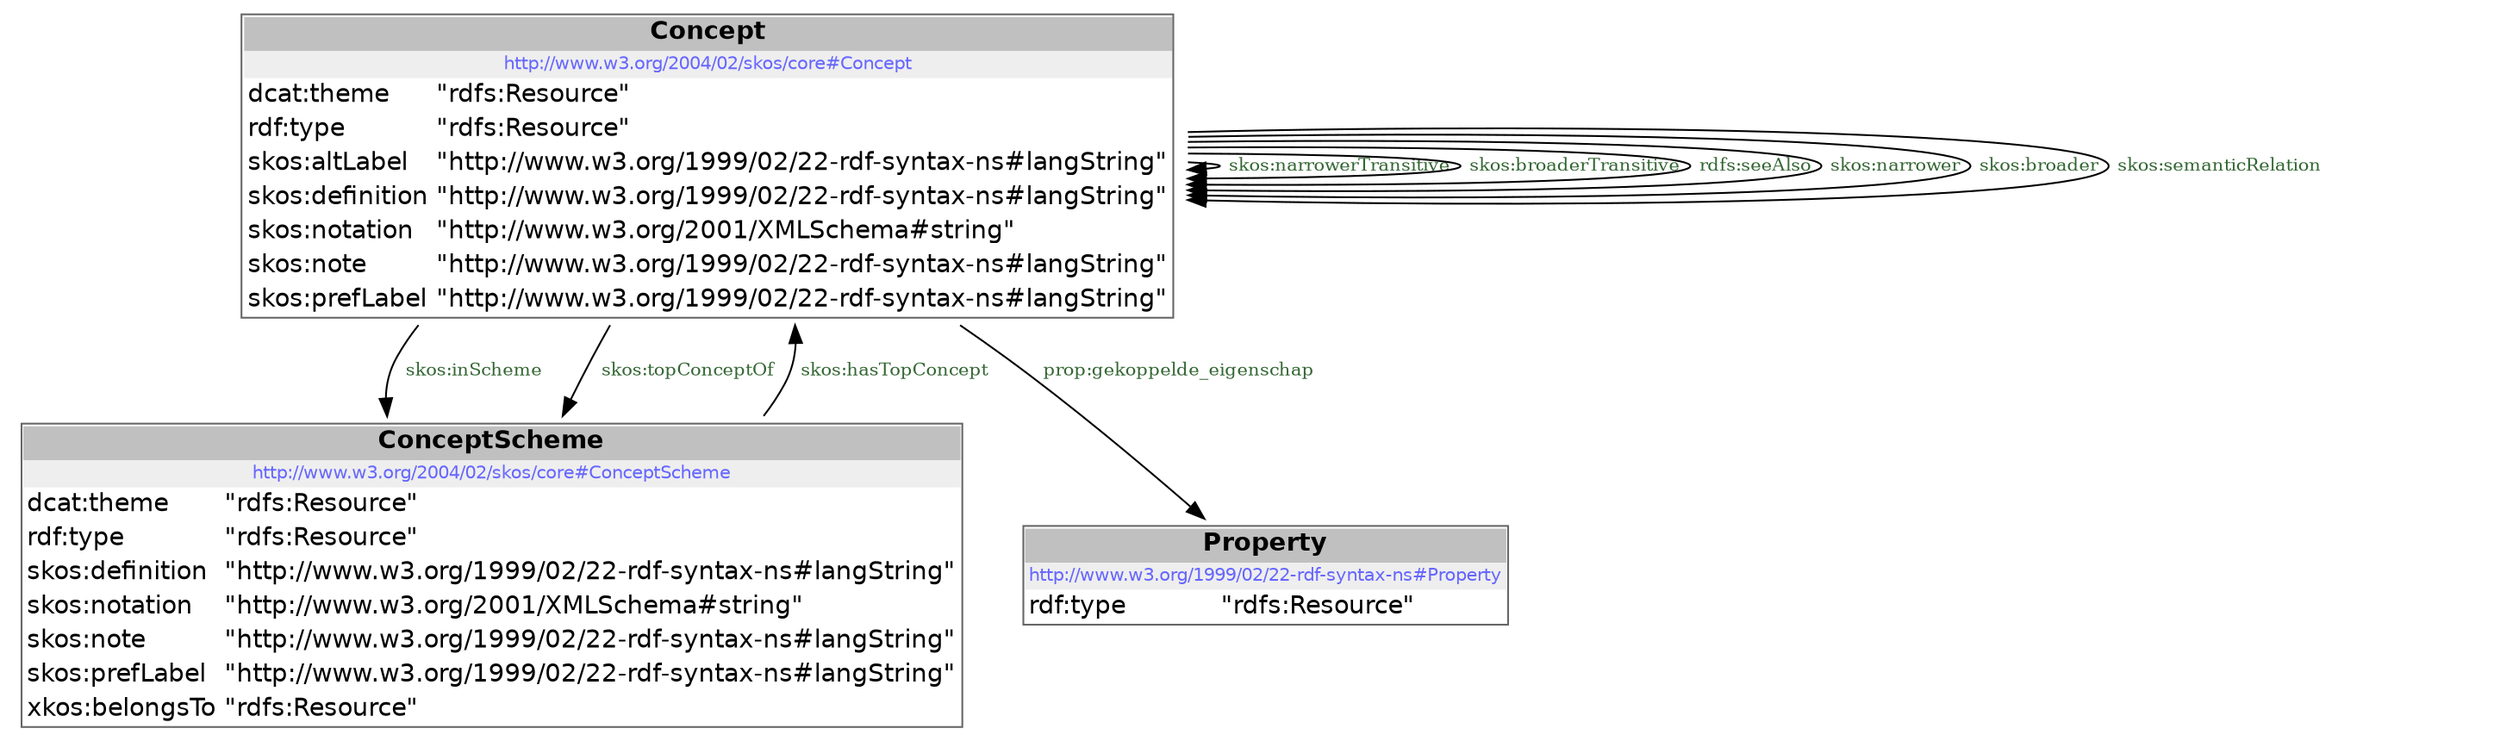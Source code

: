 digraph { 
 node [ fontname="DejaVu Sans" ] ; 
	node0 -> node0 [ color=BLACK, label=< <font point-size='10' color='#336633'>skos:narrowerTransitive</font> > ] ;
	node0 -> node1 [ color=BLACK, label=< <font point-size='10' color='#336633'>skos:inScheme</font> > ] ;
	node0 -> node0 [ color=BLACK, label=< <font point-size='10' color='#336633'>skos:broaderTransitive</font> > ] ;
	node0 -> node0 [ color=BLACK, label=< <font point-size='10' color='#336633'>rdfs:seeAlso</font> > ] ;
	node0 -> node0 [ color=BLACK, label=< <font point-size='10' color='#336633'>skos:narrower</font> > ] ;
	node0 -> node0 [ color=BLACK, label=< <font point-size='10' color='#336633'>skos:broader</font> > ] ;
	node0 -> node1 [ color=BLACK, label=< <font point-size='10' color='#336633'>skos:topConceptOf</font> > ] ;
	node0 -> node2 [ color=BLACK, label=< <font point-size='10' color='#336633'>prop:gekoppelde_eigenschap</font> > ] ;
	node1 -> node0 [ color=BLACK, label=< <font point-size='10' color='#336633'>skos:hasTopConcept</font> > ] ;
	node0 -> node0 [ color=BLACK, label=< <font point-size='10' color='#336633'>skos:semanticRelation</font> > ] ;
# http://www.w3.org/2004/02/skos/core#Concept node0
node0 [ shape=none, color=black label=< <table color='#666666' cellborder='0' cellspacing='0' border='1'><tr><td colspan='2' bgcolor='grey'><B>Concept</B></td></tr><tr><td href='http://www.w3.org/2004/02/skos/core#Concept' bgcolor='#eeeeee' colspan='2'><font point-size='10' color='#6666ff'>http://www.w3.org/2004/02/skos/core#Concept</font></td></tr><tr><td align='left'>dcat:theme</td><td align='left'>&quot;rdfs:Resource&quot;</td></tr><tr><td align='left'>rdf:type</td><td align='left'>&quot;rdfs:Resource&quot;</td></tr><tr><td align='left'>skos:altLabel</td><td align='left'>&quot;http://www.w3.org/1999/02/22-rdf-syntax-ns#langString&quot;</td></tr><tr><td align='left'>skos:definition</td><td align='left'>&quot;http://www.w3.org/1999/02/22-rdf-syntax-ns#langString&quot;</td></tr><tr><td align='left'>skos:notation</td><td align='left'>&quot;http://www.w3.org/2001/XMLSchema#string&quot;</td></tr><tr><td align='left'>skos:note</td><td align='left'>&quot;http://www.w3.org/1999/02/22-rdf-syntax-ns#langString&quot;</td></tr><tr><td align='left'>skos:prefLabel</td><td align='left'>&quot;http://www.w3.org/1999/02/22-rdf-syntax-ns#langString&quot;</td></tr></table> > ] 
# http://www.w3.org/2004/02/skos/core#ConceptScheme node1
node1 [ shape=none, color=black label=< <table color='#666666' cellborder='0' cellspacing='0' border='1'><tr><td colspan='2' bgcolor='grey'><B>ConceptScheme</B></td></tr><tr><td href='http://www.w3.org/2004/02/skos/core#ConceptScheme' bgcolor='#eeeeee' colspan='2'><font point-size='10' color='#6666ff'>http://www.w3.org/2004/02/skos/core#ConceptScheme</font></td></tr><tr><td align='left'>dcat:theme</td><td align='left'>&quot;rdfs:Resource&quot;</td></tr><tr><td align='left'>rdf:type</td><td align='left'>&quot;rdfs:Resource&quot;</td></tr><tr><td align='left'>skos:definition</td><td align='left'>&quot;http://www.w3.org/1999/02/22-rdf-syntax-ns#langString&quot;</td></tr><tr><td align='left'>skos:notation</td><td align='left'>&quot;http://www.w3.org/2001/XMLSchema#string&quot;</td></tr><tr><td align='left'>skos:note</td><td align='left'>&quot;http://www.w3.org/1999/02/22-rdf-syntax-ns#langString&quot;</td></tr><tr><td align='left'>skos:prefLabel</td><td align='left'>&quot;http://www.w3.org/1999/02/22-rdf-syntax-ns#langString&quot;</td></tr><tr><td align='left'>xkos:belongsTo</td><td align='left'>&quot;rdfs:Resource&quot;</td></tr></table> > ] 
# http://www.w3.org/1999/02/22-rdf-syntax-ns#Property node2
node2 [ shape=none, color=black label=< <table color='#666666' cellborder='0' cellspacing='0' border='1'><tr><td colspan='2' bgcolor='grey'><B>Property</B></td></tr><tr><td href='http://www.w3.org/1999/02/22-rdf-syntax-ns#Property' bgcolor='#eeeeee' colspan='2'><font point-size='10' color='#6666ff'>http://www.w3.org/1999/02/22-rdf-syntax-ns#Property</font></td></tr><tr><td align='left'>rdf:type</td><td align='left'>&quot;rdfs:Resource&quot;</td></tr></table> > ] 
}
